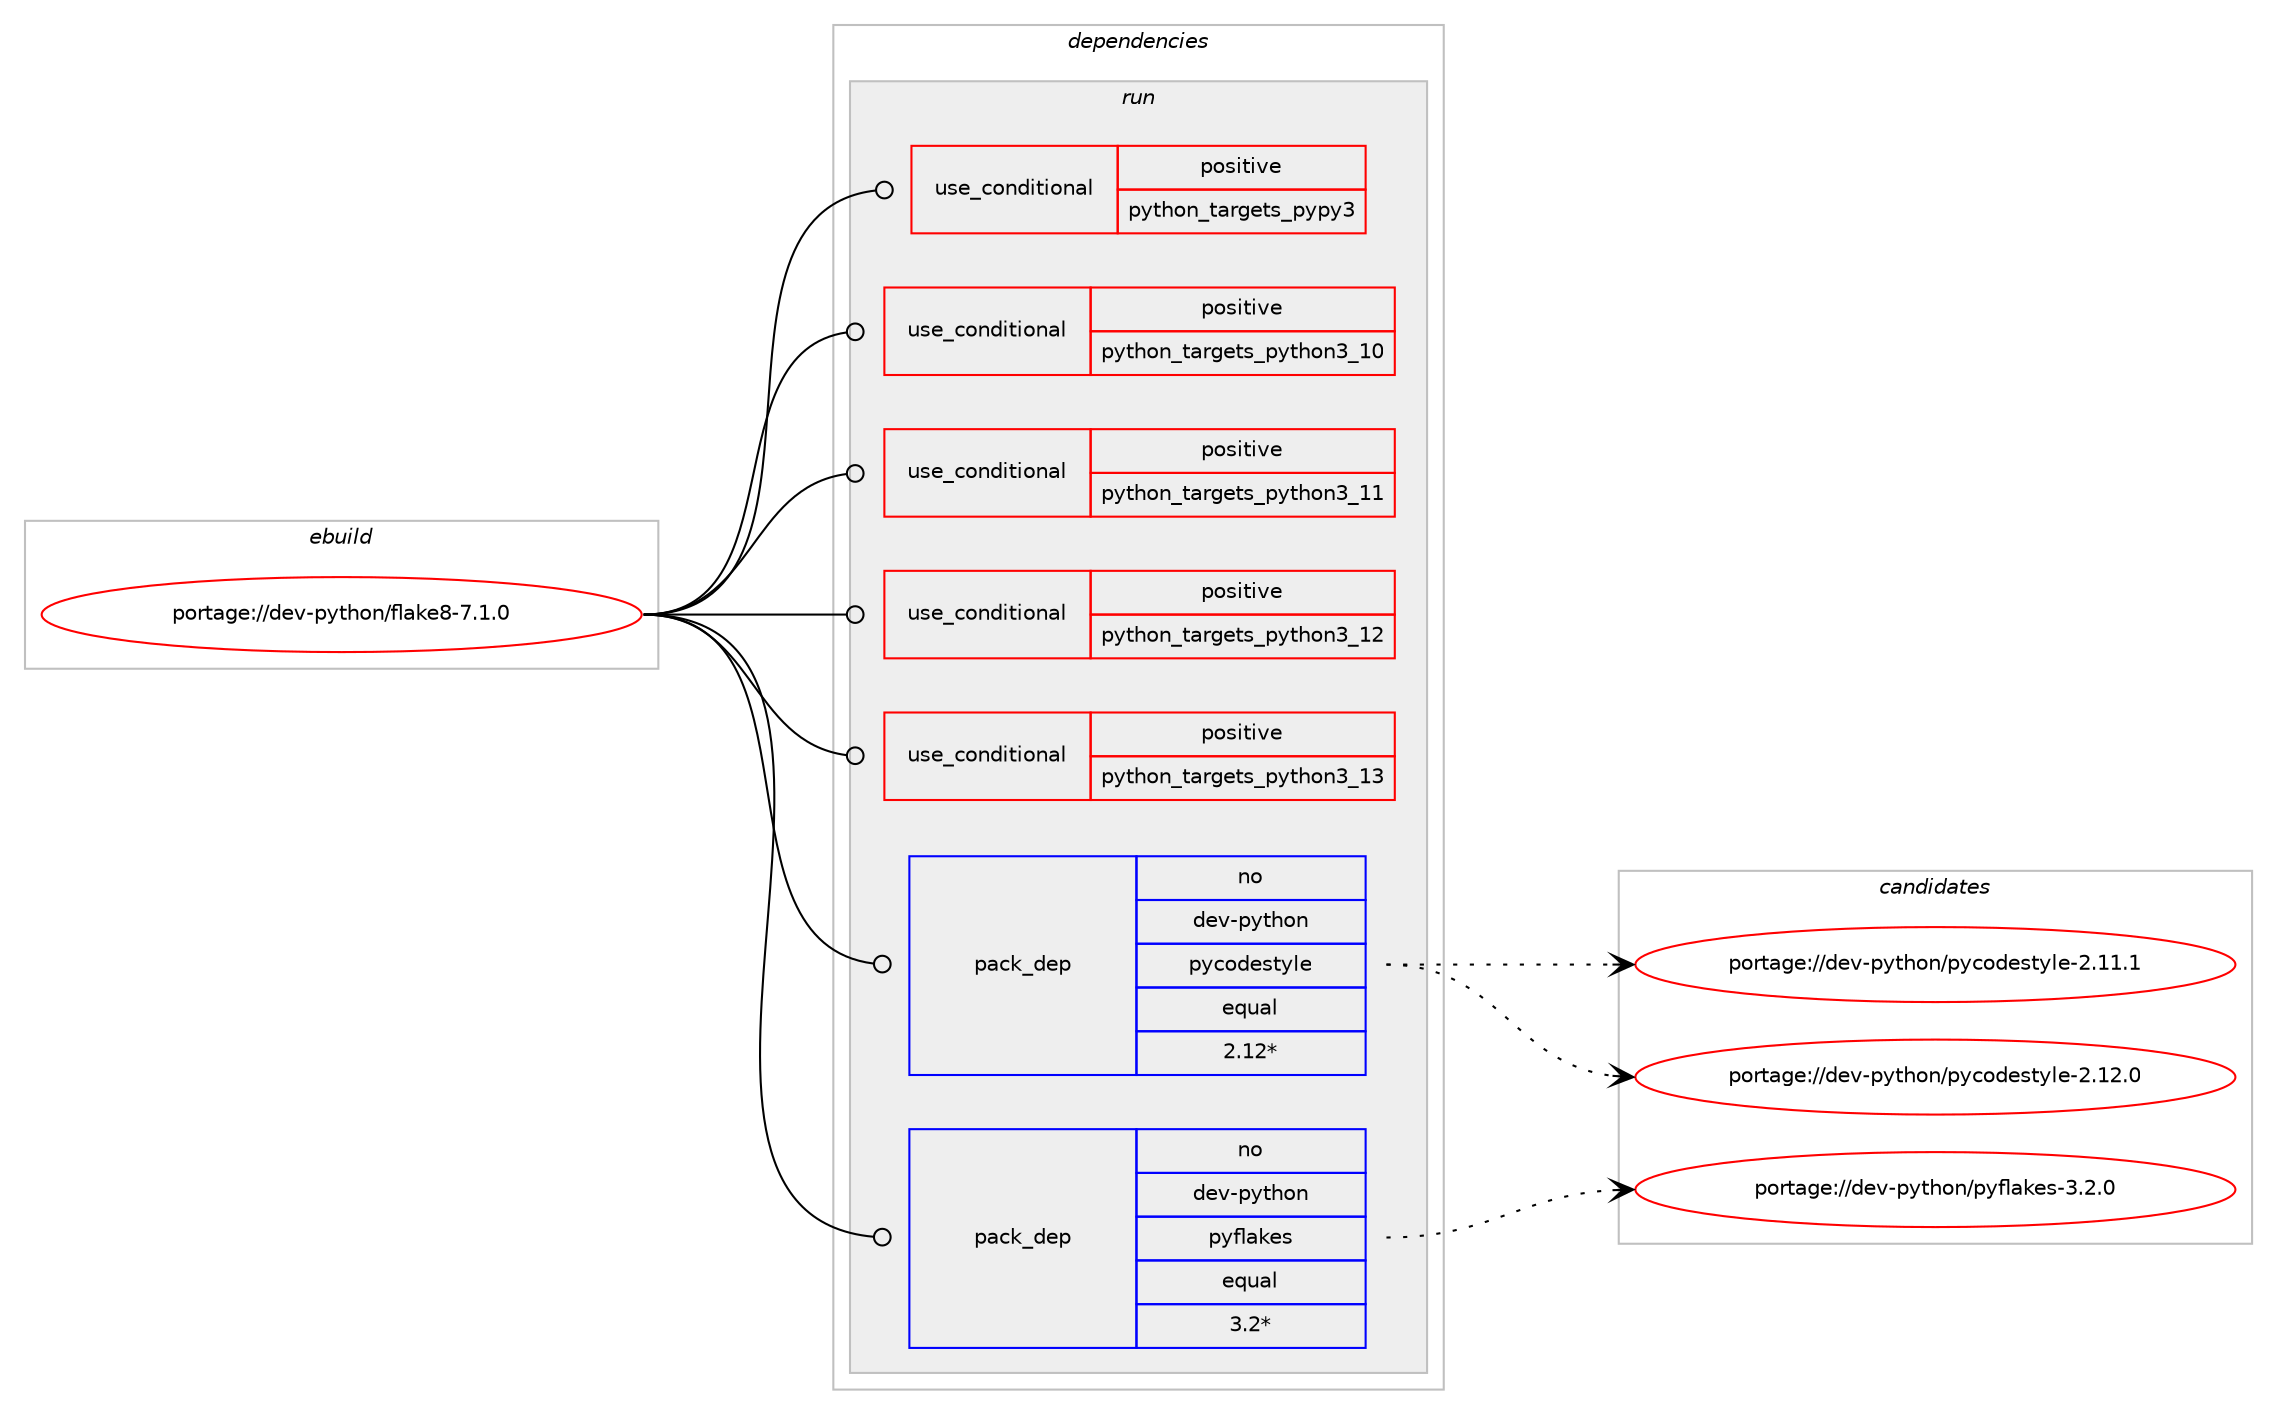 digraph prolog {

# *************
# Graph options
# *************

newrank=true;
concentrate=true;
compound=true;
graph [rankdir=LR,fontname=Helvetica,fontsize=10,ranksep=1.5];#, ranksep=2.5, nodesep=0.2];
edge  [arrowhead=vee];
node  [fontname=Helvetica,fontsize=10];

# **********
# The ebuild
# **********

subgraph cluster_leftcol {
color=gray;
rank=same;
label=<<i>ebuild</i>>;
id [label="portage://dev-python/flake8-7.1.0", color=red, width=4, href="../dev-python/flake8-7.1.0.svg"];
}

# ****************
# The dependencies
# ****************

subgraph cluster_midcol {
color=gray;
label=<<i>dependencies</i>>;
subgraph cluster_compile {
fillcolor="#eeeeee";
style=filled;
label=<<i>compile</i>>;
}
subgraph cluster_compileandrun {
fillcolor="#eeeeee";
style=filled;
label=<<i>compile and run</i>>;
}
subgraph cluster_run {
fillcolor="#eeeeee";
style=filled;
label=<<i>run</i>>;
subgraph cond31855 {
dependency73450 [label=<<TABLE BORDER="0" CELLBORDER="1" CELLSPACING="0" CELLPADDING="4"><TR><TD ROWSPAN="3" CELLPADDING="10">use_conditional</TD></TR><TR><TD>positive</TD></TR><TR><TD>python_targets_pypy3</TD></TR></TABLE>>, shape=none, color=red];
# *** BEGIN UNKNOWN DEPENDENCY TYPE (TODO) ***
# dependency73450 -> package_dependency(portage://dev-python/flake8-7.1.0,run,no,dev-python,pypy3,none,[,,],any_same_slot,[])
# *** END UNKNOWN DEPENDENCY TYPE (TODO) ***

}
id:e -> dependency73450:w [weight=20,style="solid",arrowhead="odot"];
subgraph cond31856 {
dependency73451 [label=<<TABLE BORDER="0" CELLBORDER="1" CELLSPACING="0" CELLPADDING="4"><TR><TD ROWSPAN="3" CELLPADDING="10">use_conditional</TD></TR><TR><TD>positive</TD></TR><TR><TD>python_targets_python3_10</TD></TR></TABLE>>, shape=none, color=red];
# *** BEGIN UNKNOWN DEPENDENCY TYPE (TODO) ***
# dependency73451 -> package_dependency(portage://dev-python/flake8-7.1.0,run,no,dev-lang,python,none,[,,],[slot(3.10)],[])
# *** END UNKNOWN DEPENDENCY TYPE (TODO) ***

}
id:e -> dependency73451:w [weight=20,style="solid",arrowhead="odot"];
subgraph cond31857 {
dependency73452 [label=<<TABLE BORDER="0" CELLBORDER="1" CELLSPACING="0" CELLPADDING="4"><TR><TD ROWSPAN="3" CELLPADDING="10">use_conditional</TD></TR><TR><TD>positive</TD></TR><TR><TD>python_targets_python3_11</TD></TR></TABLE>>, shape=none, color=red];
# *** BEGIN UNKNOWN DEPENDENCY TYPE (TODO) ***
# dependency73452 -> package_dependency(portage://dev-python/flake8-7.1.0,run,no,dev-lang,python,none,[,,],[slot(3.11)],[])
# *** END UNKNOWN DEPENDENCY TYPE (TODO) ***

}
id:e -> dependency73452:w [weight=20,style="solid",arrowhead="odot"];
subgraph cond31858 {
dependency73453 [label=<<TABLE BORDER="0" CELLBORDER="1" CELLSPACING="0" CELLPADDING="4"><TR><TD ROWSPAN="3" CELLPADDING="10">use_conditional</TD></TR><TR><TD>positive</TD></TR><TR><TD>python_targets_python3_12</TD></TR></TABLE>>, shape=none, color=red];
# *** BEGIN UNKNOWN DEPENDENCY TYPE (TODO) ***
# dependency73453 -> package_dependency(portage://dev-python/flake8-7.1.0,run,no,dev-lang,python,none,[,,],[slot(3.12)],[])
# *** END UNKNOWN DEPENDENCY TYPE (TODO) ***

}
id:e -> dependency73453:w [weight=20,style="solid",arrowhead="odot"];
subgraph cond31859 {
dependency73454 [label=<<TABLE BORDER="0" CELLBORDER="1" CELLSPACING="0" CELLPADDING="4"><TR><TD ROWSPAN="3" CELLPADDING="10">use_conditional</TD></TR><TR><TD>positive</TD></TR><TR><TD>python_targets_python3_13</TD></TR></TABLE>>, shape=none, color=red];
# *** BEGIN UNKNOWN DEPENDENCY TYPE (TODO) ***
# dependency73454 -> package_dependency(portage://dev-python/flake8-7.1.0,run,no,dev-lang,python,none,[,,],[slot(3.13)],[])
# *** END UNKNOWN DEPENDENCY TYPE (TODO) ***

}
id:e -> dependency73454:w [weight=20,style="solid",arrowhead="odot"];
subgraph pack40380 {
dependency73455 [label=<<TABLE BORDER="0" CELLBORDER="1" CELLSPACING="0" CELLPADDING="4" WIDTH="220"><TR><TD ROWSPAN="6" CELLPADDING="30">pack_dep</TD></TR><TR><TD WIDTH="110">no</TD></TR><TR><TD>dev-python</TD></TR><TR><TD>pycodestyle</TD></TR><TR><TD>equal</TD></TR><TR><TD>2.12*</TD></TR></TABLE>>, shape=none, color=blue];
}
id:e -> dependency73455:w [weight=20,style="solid",arrowhead="odot"];
subgraph pack40381 {
dependency73456 [label=<<TABLE BORDER="0" CELLBORDER="1" CELLSPACING="0" CELLPADDING="4" WIDTH="220"><TR><TD ROWSPAN="6" CELLPADDING="30">pack_dep</TD></TR><TR><TD WIDTH="110">no</TD></TR><TR><TD>dev-python</TD></TR><TR><TD>pyflakes</TD></TR><TR><TD>equal</TD></TR><TR><TD>3.2*</TD></TR></TABLE>>, shape=none, color=blue];
}
id:e -> dependency73456:w [weight=20,style="solid",arrowhead="odot"];
}
}

# **************
# The candidates
# **************

subgraph cluster_choices {
rank=same;
color=gray;
label=<<i>candidates</i>>;

subgraph choice40380 {
color=black;
nodesep=1;
choice10010111845112121116104111110471121219911110010111511612110810145504649494649 [label="portage://dev-python/pycodestyle-2.11.1", color=red, width=4,href="../dev-python/pycodestyle-2.11.1.svg"];
choice10010111845112121116104111110471121219911110010111511612110810145504649504648 [label="portage://dev-python/pycodestyle-2.12.0", color=red, width=4,href="../dev-python/pycodestyle-2.12.0.svg"];
dependency73455:e -> choice10010111845112121116104111110471121219911110010111511612110810145504649494649:w [style=dotted,weight="100"];
dependency73455:e -> choice10010111845112121116104111110471121219911110010111511612110810145504649504648:w [style=dotted,weight="100"];
}
subgraph choice40381 {
color=black;
nodesep=1;
choice100101118451121211161041111104711212110210897107101115455146504648 [label="portage://dev-python/pyflakes-3.2.0", color=red, width=4,href="../dev-python/pyflakes-3.2.0.svg"];
dependency73456:e -> choice100101118451121211161041111104711212110210897107101115455146504648:w [style=dotted,weight="100"];
}
}

}
